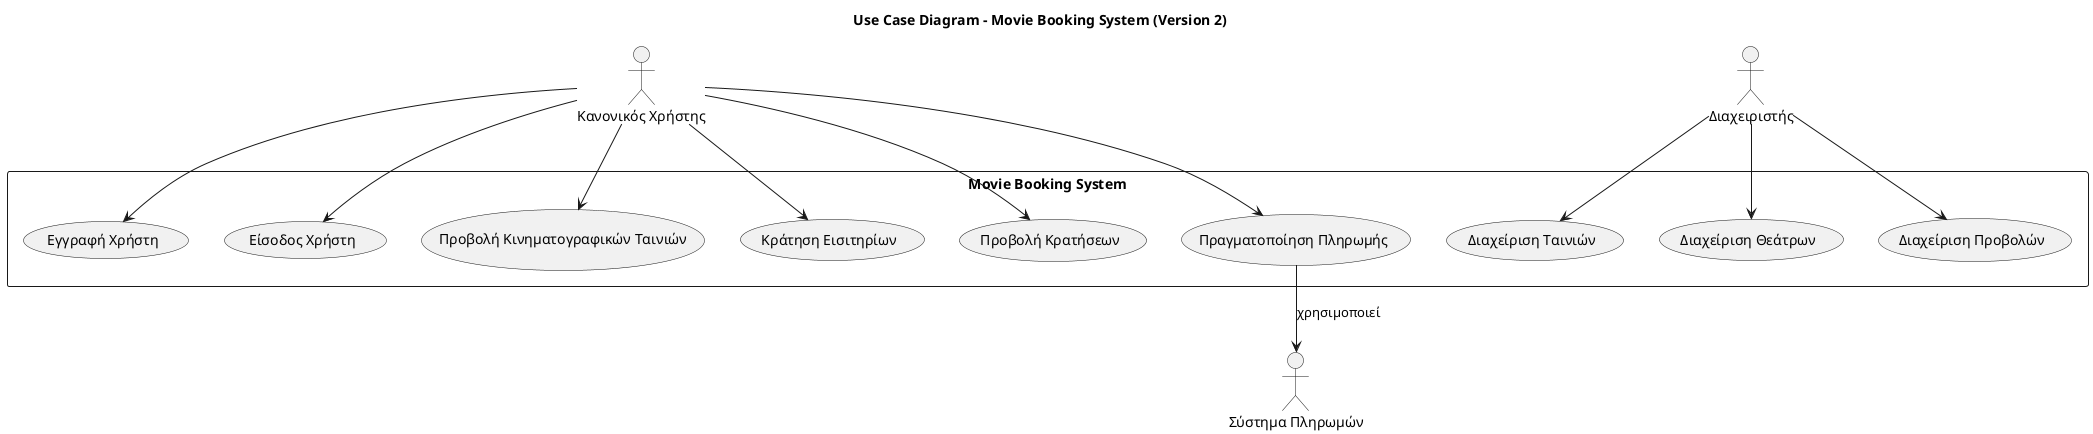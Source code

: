 @startuml
title Use Case Diagram - Movie Booking System (Version 2)

actor "Κανονικός Χρήστης" as User
actor "Διαχειριστής" as Admin
actor "Σύστημα Πληρωμών" as PaymentGateway

rectangle "Movie Booking System" {

    usecase "Εγγραφή Χρήστη" as UC1
    usecase "Είσοδος Χρήστη" as UC2
    usecase "Προβολή Κινηματογραφικών Ταινιών" as UC3
    usecase "Κράτηση Εισιτηρίων" as UC4
    usecase "Προβολή Κρατήσεων" as UC5
    usecase "Πραγματοποίηση Πληρωμής" as UC6

    usecase "Διαχείριση Ταινιών" as UC7
    usecase "Διαχείριση Θεάτρων" as UC8
    usecase "Διαχείριση Προβολών" as UC9
}

User --> UC1
User --> UC2
User --> UC3
User --> UC4
User --> UC5
User --> UC6

UC6 --> PaymentGateway : χρησιμοποιεί

Admin --> UC7
Admin --> UC8
Admin --> UC9

@enduml
